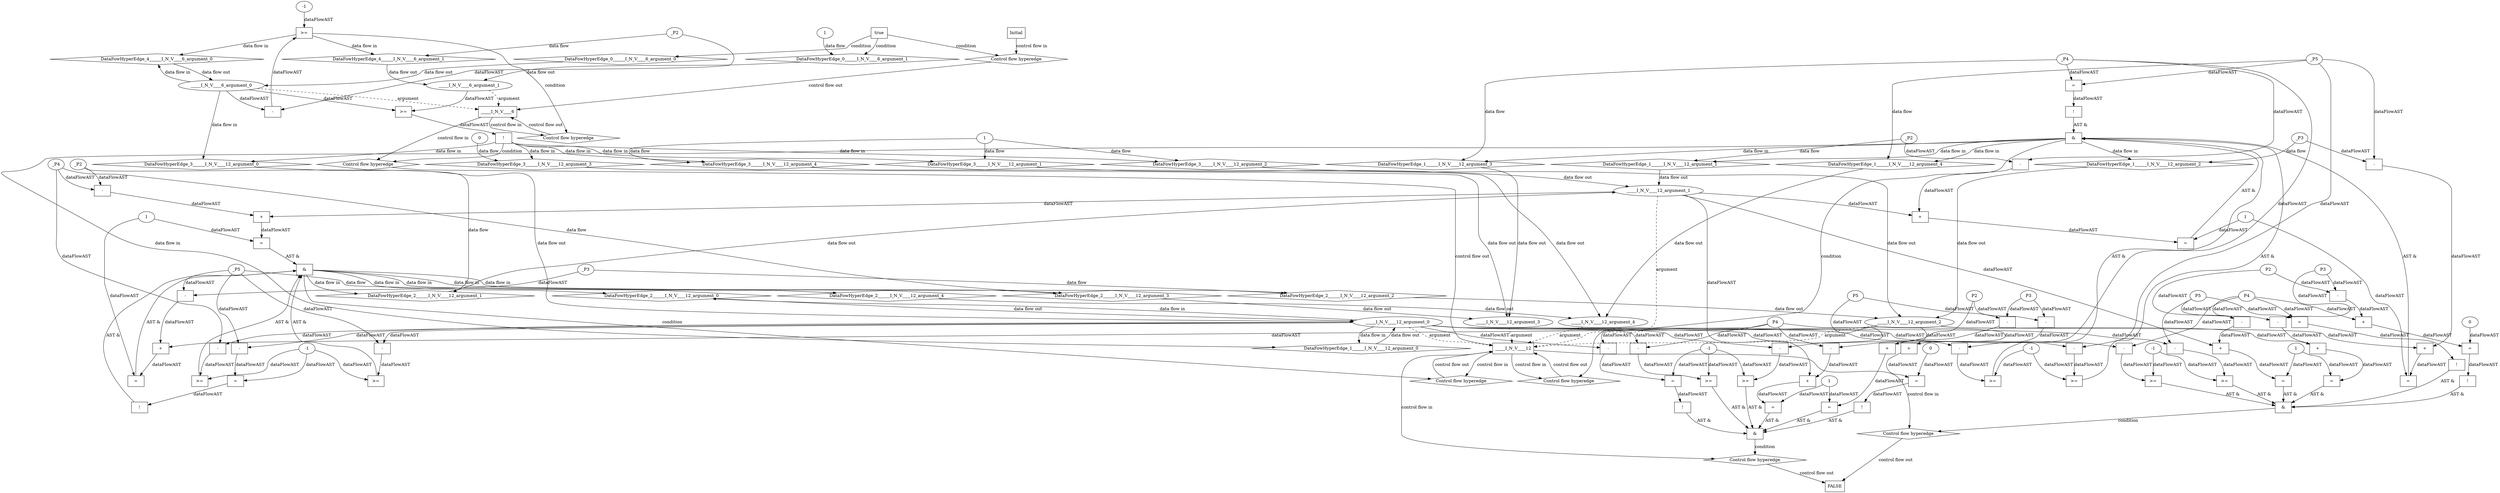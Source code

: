 digraph dag {
"_____I_N_V____12" [label="_____I_N_V____12" nodeName="_____I_N_V____12" class=cfn  shape="rect"];
"_____I_N_V____6" [label="_____I_N_V____6" nodeName="_____I_N_V____6" class=cfn  shape="rect"];
FALSE [label="FALSE" nodeName=FALSE class=cfn  shape="rect"];
Initial [label="Initial" nodeName=Initial class=cfn  shape="rect"];
ControlFowHyperEdge_0 [label="Control flow hyperedge" nodeName=ControlFowHyperEdge_0 class=controlFlowHyperEdge shape="diamond"];
"Initial" -> ControlFowHyperEdge_0 [label="control flow in"]
ControlFowHyperEdge_0 -> "_____I_N_V____6" [label="control flow out"]
ControlFowHyperEdge_1 [label="Control flow hyperedge" nodeName=ControlFowHyperEdge_1 class=controlFlowHyperEdge shape="diamond"];
"_____I_N_V____12" -> ControlFowHyperEdge_1 [label="control flow in"]
ControlFowHyperEdge_1 -> "_____I_N_V____12" [label="control flow out"]
ControlFowHyperEdge_2 [label="Control flow hyperedge" nodeName=ControlFowHyperEdge_2 class=controlFlowHyperEdge shape="diamond"];
"_____I_N_V____12" -> ControlFowHyperEdge_2 [label="control flow in"]
ControlFowHyperEdge_2 -> "_____I_N_V____12" [label="control flow out"]
ControlFowHyperEdge_3 [label="Control flow hyperedge" nodeName=ControlFowHyperEdge_3 class=controlFlowHyperEdge shape="diamond"];
"_____I_N_V____6" -> ControlFowHyperEdge_3 [label="control flow in"]
ControlFowHyperEdge_3 -> "_____I_N_V____12" [label="control flow out"]
ControlFowHyperEdge_4 [label="Control flow hyperedge" nodeName=ControlFowHyperEdge_4 class=controlFlowHyperEdge shape="diamond"];
"_____I_N_V____6" -> ControlFowHyperEdge_4 [label="control flow in"]
ControlFowHyperEdge_4 -> "_____I_N_V____6" [label="control flow out"]
ControlFowHyperEdge_5 [label="Control flow hyperedge" nodeName=ControlFowHyperEdge_5 class=controlFlowHyperEdge shape="diamond"];
"_____I_N_V____12" -> ControlFowHyperEdge_5 [label="control flow in"]
ControlFowHyperEdge_5 -> "FALSE" [label="control flow out"]
ControlFowHyperEdge_6 [label="Control flow hyperedge" nodeName=ControlFowHyperEdge_6 class=controlFlowHyperEdge shape="diamond"];
"_____I_N_V____12" -> ControlFowHyperEdge_6 [label="control flow in"]
ControlFowHyperEdge_6 -> "FALSE" [label="control flow out"]
"_____I_N_V____6_argument_0" [label="_____I_N_V____6_argument_0" nodeName=argument0 class=argument  head="_____I_N_V____6" shape="oval"];
"_____I_N_V____6_argument_0" -> "_____I_N_V____6"[label="argument" style="dashed"]
"_____I_N_V____6_argument_1" [label="_____I_N_V____6_argument_1" nodeName=argument1 class=argument  head="_____I_N_V____6" shape="oval"];
"_____I_N_V____6_argument_1" -> "_____I_N_V____6"[label="argument" style="dashed"]
"_____I_N_V____12_argument_0" [label="_____I_N_V____12_argument_0" nodeName=argument0 class=argument  head="_____I_N_V____12" shape="oval"];
"_____I_N_V____12_argument_0" -> "_____I_N_V____12"[label="argument" style="dashed"]
"_____I_N_V____12_argument_1" [label="_____I_N_V____12_argument_1" nodeName=argument1 class=argument  head="_____I_N_V____12" shape="oval"];
"_____I_N_V____12_argument_1" -> "_____I_N_V____12"[label="argument" style="dashed"]
"_____I_N_V____12_argument_2" [label="_____I_N_V____12_argument_2" nodeName=argument2 class=argument  head="_____I_N_V____12" shape="oval"];
"_____I_N_V____12_argument_2" -> "_____I_N_V____12"[label="argument" style="dashed"]
"_____I_N_V____12_argument_3" [label="_____I_N_V____12_argument_3" nodeName=argument3 class=argument  head="_____I_N_V____12" shape="oval"];
"_____I_N_V____12_argument_3" -> "_____I_N_V____12"[label="argument" style="dashed"]
"_____I_N_V____12_argument_4" [label="_____I_N_V____12_argument_4" nodeName=argument4 class=argument  head="_____I_N_V____12" shape="oval"];
"_____I_N_V____12_argument_4" -> "_____I_N_V____12"[label="argument" style="dashed"]

"true_0" [label="true" nodeName="true_0" class=true shape="rect"];
"true_0" -> "ControlFowHyperEdge_0" [label="condition"];
"xxx_____I_N_V____6___Initial_0xxxdataFlow_0_node_0" [label="1" nodeName="xxx_____I_N_V____6___Initial_0xxxdataFlow_0_node_0" class=Literal ];

"xxx_____I_N_V____6___Initial_0xxxdataFlow_0_node_0" -> "DataFowHyperEdge_0______I_N_V____6_argument_1" [label="data flow"];
"xxx_____I_N_V____12________I_N_V____12_1xxx_and" [label="&" nodeName="xxx_____I_N_V____12________I_N_V____12_1xxx_and" class=Operator shape="rect"];
"xxx_____I_N_V____12________I_N_V____12_1xxxguard1_node_0" [label="=" nodeName="xxx_____I_N_V____12________I_N_V____12_1xxxguard1_node_0" class=Operator  shape="rect"];
"xxx_____I_N_V____12________I_N_V____12_1xxxguard1_node_1" [label="+" nodeName="xxx_____I_N_V____12________I_N_V____12_1xxxguard1_node_1" class= Operator shape="rect"];
"xxx_____I_N_V____12________I_N_V____12_1xxxguard1_node_3" [label="-" nodeName="xxx_____I_N_V____12________I_N_V____12_1xxxguard1_node_3" class= Operator shape="rect"];
"xxx_____I_N_V____12________I_N_V____12_1xxxguard1_node_1" -> "xxx_____I_N_V____12________I_N_V____12_1xxxguard1_node_0"[label="dataFlowAST"]
"xxx_____I_N_V____12________I_N_V____12_1xxxguard_0_node_6" -> "xxx_____I_N_V____12________I_N_V____12_1xxxguard1_node_0"[label="dataFlowAST"]
"_____I_N_V____12_argument_2" -> "xxx_____I_N_V____12________I_N_V____12_1xxxguard1_node_1"[label="dataFlowAST"]
"xxx_____I_N_V____12________I_N_V____12_1xxxguard1_node_3" -> "xxx_____I_N_V____12________I_N_V____12_1xxxguard1_node_1"[label="dataFlowAST"]
"xxx_____I_N_V____12________I_N_V____12_1xxxdataFlow3_node_0" -> "xxx_____I_N_V____12________I_N_V____12_1xxxguard1_node_3"[label="dataFlowAST"]
"xxx_____I_N_V____12________I_N_V____12_1xxxdataFlow1_node_0" -> "xxx_____I_N_V____12________I_N_V____12_1xxxguard1_node_3"[label="dataFlowAST"]

"xxx_____I_N_V____12________I_N_V____12_1xxxguard1_node_0" -> "xxx_____I_N_V____12________I_N_V____12_1xxx_and" [label="AST &"];
"xxx_____I_N_V____12________I_N_V____12_1xxxguard3_node_0" [label=">=" nodeName="xxx_____I_N_V____12________I_N_V____12_1xxxguard3_node_0" class=Operator  shape="rect"];
"xxx_____I_N_V____12________I_N_V____12_1xxxguard3_node_1" [label="-" nodeName="xxx_____I_N_V____12________I_N_V____12_1xxxguard3_node_1" class= Operator shape="rect"];
"xxx_____I_N_V____12________I_N_V____12_1xxxguard3_node_4" [label="-1" nodeName="xxx_____I_N_V____12________I_N_V____12_1xxxguard3_node_4" class=Literal ];
"xxx_____I_N_V____12________I_N_V____12_1xxxguard3_node_1" -> "xxx_____I_N_V____12________I_N_V____12_1xxxguard3_node_0"[label="dataFlowAST"]
"xxx_____I_N_V____12________I_N_V____12_1xxxguard3_node_4" -> "xxx_____I_N_V____12________I_N_V____12_1xxxguard3_node_0"[label="dataFlowAST"]
"_____I_N_V____12_argument_0" -> "xxx_____I_N_V____12________I_N_V____12_1xxxguard3_node_1"[label="dataFlowAST"]
"xxx_____I_N_V____12________I_N_V____12_1xxxdataFlow2_node_0" -> "xxx_____I_N_V____12________I_N_V____12_1xxxguard3_node_1"[label="dataFlowAST"]

"xxx_____I_N_V____12________I_N_V____12_1xxxguard3_node_0" -> "xxx_____I_N_V____12________I_N_V____12_1xxx_and" [label="AST &"];
"xxx_____I_N_V____12________I_N_V____12_1xxxguard4_node_0" [label=">=" nodeName="xxx_____I_N_V____12________I_N_V____12_1xxxguard4_node_0" class=Operator  shape="rect"];
"xxx_____I_N_V____12________I_N_V____12_1xxxguard4_node_1" [label="-" nodeName="xxx_____I_N_V____12________I_N_V____12_1xxxguard4_node_1" class= Operator shape="rect"];
"xxx_____I_N_V____12________I_N_V____12_1xxxguard4_node_1" -> "xxx_____I_N_V____12________I_N_V____12_1xxxguard4_node_0"[label="dataFlowAST"]
"xxx_____I_N_V____12________I_N_V____12_1xxxguard3_node_4" -> "xxx_____I_N_V____12________I_N_V____12_1xxxguard4_node_0"[label="dataFlowAST"]
"_____I_N_V____12_argument_0" -> "xxx_____I_N_V____12________I_N_V____12_1xxxguard4_node_1"[label="dataFlowAST"]
"xxx_____I_N_V____12________I_N_V____12_1xxxdataFlow3_node_0" -> "xxx_____I_N_V____12________I_N_V____12_1xxxguard4_node_1"[label="dataFlowAST"]

"xxx_____I_N_V____12________I_N_V____12_1xxxguard4_node_0" -> "xxx_____I_N_V____12________I_N_V____12_1xxx_and" [label="AST &"];
"xxx_____I_N_V____12________I_N_V____12_1xxxguard2_node_0" [label="!" nodeName="xxx_____I_N_V____12________I_N_V____12_1xxxguard2_node_0" class=Operator shape="rect"];
"xxx_____I_N_V____12________I_N_V____12_1xxxguard2_node_1" [label="=" nodeName="xxx_____I_N_V____12________I_N_V____12_1xxxguard2_node_1" class=Operator  shape="rect"];
"xxx_____I_N_V____12________I_N_V____12_1xxxguard2_node_1" -> "xxx_____I_N_V____12________I_N_V____12_1xxxguard2_node_0"[label="dataFlowAST"]
"xxx_____I_N_V____12________I_N_V____12_1xxxdataFlow2_node_0" -> "xxx_____I_N_V____12________I_N_V____12_1xxxguard2_node_1"[label="dataFlowAST"]
"xxx_____I_N_V____12________I_N_V____12_1xxxdataFlow3_node_0" -> "xxx_____I_N_V____12________I_N_V____12_1xxxguard2_node_1"[label="dataFlowAST"]

"xxx_____I_N_V____12________I_N_V____12_1xxxguard2_node_0" -> "xxx_____I_N_V____12________I_N_V____12_1xxx_and" [label="AST &"];
"xxx_____I_N_V____12________I_N_V____12_1xxxguard_0_node_0" [label="=" nodeName="xxx_____I_N_V____12________I_N_V____12_1xxxguard_0_node_0" class=Operator  shape="rect"];
"xxx_____I_N_V____12________I_N_V____12_1xxxguard_0_node_1" [label="+" nodeName="xxx_____I_N_V____12________I_N_V____12_1xxxguard_0_node_1" class= Operator shape="rect"];
"xxx_____I_N_V____12________I_N_V____12_1xxxguard_0_node_3" [label="-" nodeName="xxx_____I_N_V____12________I_N_V____12_1xxxguard_0_node_3" class= Operator shape="rect"];
"xxx_____I_N_V____12________I_N_V____12_1xxxguard_0_node_6" [label="1" nodeName="xxx_____I_N_V____12________I_N_V____12_1xxxguard_0_node_6" class=Literal ];
"xxx_____I_N_V____12________I_N_V____12_1xxxguard_0_node_1" -> "xxx_____I_N_V____12________I_N_V____12_1xxxguard_0_node_0"[label="dataFlowAST"]
"xxx_____I_N_V____12________I_N_V____12_1xxxguard_0_node_6" -> "xxx_____I_N_V____12________I_N_V____12_1xxxguard_0_node_0"[label="dataFlowAST"]
"_____I_N_V____12_argument_1" -> "xxx_____I_N_V____12________I_N_V____12_1xxxguard_0_node_1"[label="dataFlowAST"]
"xxx_____I_N_V____12________I_N_V____12_1xxxguard_0_node_3" -> "xxx_____I_N_V____12________I_N_V____12_1xxxguard_0_node_1"[label="dataFlowAST"]
"xxx_____I_N_V____12________I_N_V____12_1xxxdataFlow2_node_0" -> "xxx_____I_N_V____12________I_N_V____12_1xxxguard_0_node_3"[label="dataFlowAST"]
"xxx_____I_N_V____12________I_N_V____12_1xxxdataFlow_0_node_0" -> "xxx_____I_N_V____12________I_N_V____12_1xxxguard_0_node_3"[label="dataFlowAST"]

"xxx_____I_N_V____12________I_N_V____12_1xxxguard_0_node_0" -> "xxx_____I_N_V____12________I_N_V____12_1xxx_and" [label="AST &"];
"xxx_____I_N_V____12________I_N_V____12_1xxx_and" -> "ControlFowHyperEdge_1" [label="condition"];
"xxx_____I_N_V____12________I_N_V____12_1xxxdataFlow_0_node_0" [label="_P2" nodeName="xxx_____I_N_V____12________I_N_V____12_1xxxdataFlow_0_node_0" class=Constant ];

"xxx_____I_N_V____12________I_N_V____12_1xxxdataFlow_0_node_0" -> "DataFowHyperEdge_1______I_N_V____12_argument_1" [label="data flow"];
"xxx_____I_N_V____12________I_N_V____12_1xxxdataFlow1_node_0" [label="_P3" nodeName="xxx_____I_N_V____12________I_N_V____12_1xxxdataFlow1_node_0" class=Constant ];

"xxx_____I_N_V____12________I_N_V____12_1xxxdataFlow1_node_0" -> "DataFowHyperEdge_1______I_N_V____12_argument_2" [label="data flow"];
"xxx_____I_N_V____12________I_N_V____12_1xxxdataFlow2_node_0" [label="_P4" nodeName="xxx_____I_N_V____12________I_N_V____12_1xxxdataFlow2_node_0" class=Constant ];

"xxx_____I_N_V____12________I_N_V____12_1xxxdataFlow2_node_0" -> "DataFowHyperEdge_1______I_N_V____12_argument_3" [label="data flow"];
"xxx_____I_N_V____12________I_N_V____12_1xxxdataFlow3_node_0" [label="_P5" nodeName="xxx_____I_N_V____12________I_N_V____12_1xxxdataFlow3_node_0" class=Constant ];

"xxx_____I_N_V____12________I_N_V____12_1xxxdataFlow3_node_0" -> "DataFowHyperEdge_1______I_N_V____12_argument_4" [label="data flow"];
"xxx_____I_N_V____12________I_N_V____12_2xxx_and" [label="&" nodeName="xxx_____I_N_V____12________I_N_V____12_2xxx_and" class=Operator shape="rect"];
"xxx_____I_N_V____12________I_N_V____12_2xxxguard1_node_0" [label="=" nodeName="xxx_____I_N_V____12________I_N_V____12_2xxxguard1_node_0" class=Operator  shape="rect"];
"xxx_____I_N_V____12________I_N_V____12_2xxxguard1_node_1" [label="+" nodeName="xxx_____I_N_V____12________I_N_V____12_2xxxguard1_node_1" class= Operator shape="rect"];
"xxx_____I_N_V____12________I_N_V____12_2xxxguard1_node_3" [label="-" nodeName="xxx_____I_N_V____12________I_N_V____12_2xxxguard1_node_3" class= Operator shape="rect"];
"xxx_____I_N_V____12________I_N_V____12_2xxxguard1_node_1" -> "xxx_____I_N_V____12________I_N_V____12_2xxxguard1_node_0"[label="dataFlowAST"]
"xxx_____I_N_V____12________I_N_V____12_2xxxguard_0_node_6" -> "xxx_____I_N_V____12________I_N_V____12_2xxxguard1_node_0"[label="dataFlowAST"]
"_____I_N_V____12_argument_2" -> "xxx_____I_N_V____12________I_N_V____12_2xxxguard1_node_1"[label="dataFlowAST"]
"xxx_____I_N_V____12________I_N_V____12_2xxxguard1_node_3" -> "xxx_____I_N_V____12________I_N_V____12_2xxxguard1_node_1"[label="dataFlowAST"]
"xxx_____I_N_V____12________I_N_V____12_2xxxdataFlow3_node_0" -> "xxx_____I_N_V____12________I_N_V____12_2xxxguard1_node_3"[label="dataFlowAST"]
"xxx_____I_N_V____12________I_N_V____12_2xxxdataFlow1_node_0" -> "xxx_____I_N_V____12________I_N_V____12_2xxxguard1_node_3"[label="dataFlowAST"]

"xxx_____I_N_V____12________I_N_V____12_2xxxguard1_node_0" -> "xxx_____I_N_V____12________I_N_V____12_2xxx_and" [label="AST &"];
"xxx_____I_N_V____12________I_N_V____12_2xxxguard3_node_0" [label=">=" nodeName="xxx_____I_N_V____12________I_N_V____12_2xxxguard3_node_0" class=Operator  shape="rect"];
"xxx_____I_N_V____12________I_N_V____12_2xxxguard3_node_1" [label="-" nodeName="xxx_____I_N_V____12________I_N_V____12_2xxxguard3_node_1" class= Operator shape="rect"];
"xxx_____I_N_V____12________I_N_V____12_2xxxguard3_node_1" -> "xxx_____I_N_V____12________I_N_V____12_2xxxguard3_node_0"[label="dataFlowAST"]
"xxx_____I_N_V____12________I_N_V____12_2xxxguard2_node_5" -> "xxx_____I_N_V____12________I_N_V____12_2xxxguard3_node_0"[label="dataFlowAST"]
"_____I_N_V____12_argument_0" -> "xxx_____I_N_V____12________I_N_V____12_2xxxguard3_node_1"[label="dataFlowAST"]
"xxx_____I_N_V____12________I_N_V____12_2xxxdataFlow2_node_0" -> "xxx_____I_N_V____12________I_N_V____12_2xxxguard3_node_1"[label="dataFlowAST"]

"xxx_____I_N_V____12________I_N_V____12_2xxxguard3_node_0" -> "xxx_____I_N_V____12________I_N_V____12_2xxx_and" [label="AST &"];
"xxx_____I_N_V____12________I_N_V____12_2xxxguard_0_node_0" [label="=" nodeName="xxx_____I_N_V____12________I_N_V____12_2xxxguard_0_node_0" class=Operator  shape="rect"];
"xxx_____I_N_V____12________I_N_V____12_2xxxguard_0_node_1" [label="+" nodeName="xxx_____I_N_V____12________I_N_V____12_2xxxguard_0_node_1" class= Operator shape="rect"];
"xxx_____I_N_V____12________I_N_V____12_2xxxguard_0_node_3" [label="-" nodeName="xxx_____I_N_V____12________I_N_V____12_2xxxguard_0_node_3" class= Operator shape="rect"];
"xxx_____I_N_V____12________I_N_V____12_2xxxguard_0_node_6" [label="1" nodeName="xxx_____I_N_V____12________I_N_V____12_2xxxguard_0_node_6" class=Literal ];
"xxx_____I_N_V____12________I_N_V____12_2xxxguard_0_node_1" -> "xxx_____I_N_V____12________I_N_V____12_2xxxguard_0_node_0"[label="dataFlowAST"]
"xxx_____I_N_V____12________I_N_V____12_2xxxguard_0_node_6" -> "xxx_____I_N_V____12________I_N_V____12_2xxxguard_0_node_0"[label="dataFlowAST"]
"_____I_N_V____12_argument_1" -> "xxx_____I_N_V____12________I_N_V____12_2xxxguard_0_node_1"[label="dataFlowAST"]
"xxx_____I_N_V____12________I_N_V____12_2xxxguard_0_node_3" -> "xxx_____I_N_V____12________I_N_V____12_2xxxguard_0_node_1"[label="dataFlowAST"]
"xxx_____I_N_V____12________I_N_V____12_2xxxdataFlow2_node_0" -> "xxx_____I_N_V____12________I_N_V____12_2xxxguard_0_node_3"[label="dataFlowAST"]
"xxx_____I_N_V____12________I_N_V____12_2xxxdataFlow_0_node_0" -> "xxx_____I_N_V____12________I_N_V____12_2xxxguard_0_node_3"[label="dataFlowAST"]

"xxx_____I_N_V____12________I_N_V____12_2xxxguard_0_node_0" -> "xxx_____I_N_V____12________I_N_V____12_2xxx_and" [label="AST &"];
"xxx_____I_N_V____12________I_N_V____12_2xxxguard2_node_0" [label="!" nodeName="xxx_____I_N_V____12________I_N_V____12_2xxxguard2_node_0" class=Operator shape="rect"];
"xxx_____I_N_V____12________I_N_V____12_2xxxguard2_node_1" [label="=" nodeName="xxx_____I_N_V____12________I_N_V____12_2xxxguard2_node_1" class=Operator  shape="rect"];
"xxx_____I_N_V____12________I_N_V____12_2xxxguard2_node_2" [label="-" nodeName="xxx_____I_N_V____12________I_N_V____12_2xxxguard2_node_2" class= Operator shape="rect"];
"xxx_____I_N_V____12________I_N_V____12_2xxxguard2_node_5" [label="-1" nodeName="xxx_____I_N_V____12________I_N_V____12_2xxxguard2_node_5" class=Literal ];
"xxx_____I_N_V____12________I_N_V____12_2xxxguard2_node_1" -> "xxx_____I_N_V____12________I_N_V____12_2xxxguard2_node_0"[label="dataFlowAST"]
"xxx_____I_N_V____12________I_N_V____12_2xxxguard2_node_2" -> "xxx_____I_N_V____12________I_N_V____12_2xxxguard2_node_1"[label="dataFlowAST"]
"xxx_____I_N_V____12________I_N_V____12_2xxxguard2_node_5" -> "xxx_____I_N_V____12________I_N_V____12_2xxxguard2_node_1"[label="dataFlowAST"]
"_____I_N_V____12_argument_0" -> "xxx_____I_N_V____12________I_N_V____12_2xxxguard2_node_2"[label="dataFlowAST"]
"xxx_____I_N_V____12________I_N_V____12_2xxxdataFlow3_node_0" -> "xxx_____I_N_V____12________I_N_V____12_2xxxguard2_node_2"[label="dataFlowAST"]

"xxx_____I_N_V____12________I_N_V____12_2xxxguard2_node_0" -> "xxx_____I_N_V____12________I_N_V____12_2xxx_and" [label="AST &"];
"xxx_____I_N_V____12________I_N_V____12_2xxxguard4_node_0" [label=">=" nodeName="xxx_____I_N_V____12________I_N_V____12_2xxxguard4_node_0" class=Operator  shape="rect"];
"xxx_____I_N_V____12________I_N_V____12_2xxxguard4_node_1" [label="-" nodeName="xxx_____I_N_V____12________I_N_V____12_2xxxguard4_node_1" class= Operator shape="rect"];
"xxx_____I_N_V____12________I_N_V____12_2xxxguard4_node_1" -> "xxx_____I_N_V____12________I_N_V____12_2xxxguard4_node_0"[label="dataFlowAST"]
"xxx_____I_N_V____12________I_N_V____12_2xxxguard2_node_5" -> "xxx_____I_N_V____12________I_N_V____12_2xxxguard4_node_0"[label="dataFlowAST"]
"_____I_N_V____12_argument_0" -> "xxx_____I_N_V____12________I_N_V____12_2xxxguard4_node_1"[label="dataFlowAST"]
"xxx_____I_N_V____12________I_N_V____12_2xxxdataFlow3_node_0" -> "xxx_____I_N_V____12________I_N_V____12_2xxxguard4_node_1"[label="dataFlowAST"]

"xxx_____I_N_V____12________I_N_V____12_2xxxguard4_node_0" -> "xxx_____I_N_V____12________I_N_V____12_2xxx_and" [label="AST &"];
"xxx_____I_N_V____12________I_N_V____12_2xxx_and" -> "ControlFowHyperEdge_2" [label="condition"];
"xxx_____I_N_V____12________I_N_V____12_2xxxdataFlow_0_node_0" [label="_P2" nodeName="xxx_____I_N_V____12________I_N_V____12_2xxxdataFlow_0_node_0" class=Constant ];

"xxx_____I_N_V____12________I_N_V____12_2xxxdataFlow_0_node_0" -> "DataFowHyperEdge_2______I_N_V____12_argument_1" [label="data flow"];
"xxx_____I_N_V____12________I_N_V____12_2xxxdataFlow1_node_0" [label="_P3" nodeName="xxx_____I_N_V____12________I_N_V____12_2xxxdataFlow1_node_0" class=Constant ];

"xxx_____I_N_V____12________I_N_V____12_2xxxdataFlow1_node_0" -> "DataFowHyperEdge_2______I_N_V____12_argument_2" [label="data flow"];
"xxx_____I_N_V____12________I_N_V____12_2xxxdataFlow2_node_0" [label="_P4" nodeName="xxx_____I_N_V____12________I_N_V____12_2xxxdataFlow2_node_0" class=Constant ];

"xxx_____I_N_V____12________I_N_V____12_2xxxdataFlow2_node_0" -> "DataFowHyperEdge_2______I_N_V____12_argument_3" [label="data flow"];
"xxx_____I_N_V____12________I_N_V____12_2xxxdataFlow3_node_0" [label="_P5" nodeName="xxx_____I_N_V____12________I_N_V____12_2xxxdataFlow3_node_0" class=Constant ];

"xxx_____I_N_V____12________I_N_V____12_2xxxdataFlow3_node_0" -> "DataFowHyperEdge_2______I_N_V____12_argument_4" [label="data flow"];
"xxx_____I_N_V____12________I_N_V____6_3xxxguard_0_node_0" [label="!" nodeName="xxx_____I_N_V____12________I_N_V____6_3xxxguard_0_node_0" class=Operator shape="rect"];
"xxx_____I_N_V____12________I_N_V____6_3xxxguard_0_node_1" [label=">=" nodeName="xxx_____I_N_V____12________I_N_V____6_3xxxguard_0_node_1" class=Operator  shape="rect"];
"xxx_____I_N_V____12________I_N_V____6_3xxxguard_0_node_1" -> "xxx_____I_N_V____12________I_N_V____6_3xxxguard_0_node_0"[label="dataFlowAST"]
"_____I_N_V____6_argument_0" -> "xxx_____I_N_V____12________I_N_V____6_3xxxguard_0_node_1"[label="dataFlowAST"]
"_____I_N_V____6_argument_1" -> "xxx_____I_N_V____12________I_N_V____6_3xxxguard_0_node_1"[label="dataFlowAST"]

"xxx_____I_N_V____12________I_N_V____6_3xxxguard_0_node_0" -> "ControlFowHyperEdge_3" [label="condition"];
"xxx_____I_N_V____12________I_N_V____6_3xxxdataFlow_0_node_0" [label="1" nodeName="xxx_____I_N_V____12________I_N_V____6_3xxxdataFlow_0_node_0" class=Literal ];

"xxx_____I_N_V____12________I_N_V____6_3xxxdataFlow_0_node_0" -> "DataFowHyperEdge_3______I_N_V____12_argument_1" [label="data flow"];

"xxx_____I_N_V____12________I_N_V____6_3xxxdataFlow_0_node_0" -> "DataFowHyperEdge_3______I_N_V____12_argument_2" [label="data flow"];
"xxx_____I_N_V____12________I_N_V____6_3xxxdataFlow2_node_0" [label="0" nodeName="xxx_____I_N_V____12________I_N_V____6_3xxxdataFlow2_node_0" class=Literal ];

"xxx_____I_N_V____12________I_N_V____6_3xxxdataFlow2_node_0" -> "DataFowHyperEdge_3______I_N_V____12_argument_3" [label="data flow"];

"xxx_____I_N_V____12________I_N_V____6_3xxxdataFlow_0_node_0" -> "DataFowHyperEdge_3______I_N_V____12_argument_4" [label="data flow"];
"xxx_____I_N_V____6________I_N_V____6_4xxxguard_0_node_0" [label=">=" nodeName="xxx_____I_N_V____6________I_N_V____6_4xxxguard_0_node_0" class=Operator  shape="rect"];
"xxx_____I_N_V____6________I_N_V____6_4xxxguard_0_node_1" [label="-" nodeName="xxx_____I_N_V____6________I_N_V____6_4xxxguard_0_node_1" class= Operator shape="rect"];
"xxx_____I_N_V____6________I_N_V____6_4xxxguard_0_node_4" [label="-1" nodeName="xxx_____I_N_V____6________I_N_V____6_4xxxguard_0_node_4" class=Literal ];
"xxx_____I_N_V____6________I_N_V____6_4xxxguard_0_node_1" -> "xxx_____I_N_V____6________I_N_V____6_4xxxguard_0_node_0"[label="dataFlowAST"]
"xxx_____I_N_V____6________I_N_V____6_4xxxguard_0_node_4" -> "xxx_____I_N_V____6________I_N_V____6_4xxxguard_0_node_0"[label="dataFlowAST"]
"_____I_N_V____6_argument_0" -> "xxx_____I_N_V____6________I_N_V____6_4xxxguard_0_node_1"[label="dataFlowAST"]
"xxx_____I_N_V____6________I_N_V____6_4xxxdataFlow_0_node_0" -> "xxx_____I_N_V____6________I_N_V____6_4xxxguard_0_node_1"[label="dataFlowAST"]

"xxx_____I_N_V____6________I_N_V____6_4xxxguard_0_node_0" -> "ControlFowHyperEdge_4" [label="condition"];
"xxx_____I_N_V____6________I_N_V____6_4xxxdataFlow_0_node_0" [label="_P2" nodeName="xxx_____I_N_V____6________I_N_V____6_4xxxdataFlow_0_node_0" class=Constant ];

"xxx_____I_N_V____6________I_N_V____6_4xxxdataFlow_0_node_0" -> "DataFowHyperEdge_4______I_N_V____6_argument_1" [label="data flow"];
"xxxFALSE________I_N_V____12_5xxx_and" [label="&" nodeName="xxxFALSE________I_N_V____12_5xxx_and" class=Operator shape="rect"];
"xxxFALSE________I_N_V____12_5xxxguard1_node_0" [label=">=" nodeName="xxxFALSE________I_N_V____12_5xxxguard1_node_0" class=Operator  shape="rect"];
"xxxFALSE________I_N_V____12_5xxxguard1_node_1" [label="-" nodeName="xxxFALSE________I_N_V____12_5xxxguard1_node_1" class= Operator shape="rect"];
"xxxFALSE________I_N_V____12_5xxxguard1_node_3" [label="P4" nodeName="xxxFALSE________I_N_V____12_5xxxguard1_node_3" class=Constant ];
"xxxFALSE________I_N_V____12_5xxxguard1_node_1" -> "xxxFALSE________I_N_V____12_5xxxguard1_node_0"[label="dataFlowAST"]
"xxxFALSE________I_N_V____12_5xxxguard_0_node_4" -> "xxxFALSE________I_N_V____12_5xxxguard1_node_0"[label="dataFlowAST"]
"_____I_N_V____12_argument_0" -> "xxxFALSE________I_N_V____12_5xxxguard1_node_1"[label="dataFlowAST"]
"xxxFALSE________I_N_V____12_5xxxguard1_node_3" -> "xxxFALSE________I_N_V____12_5xxxguard1_node_1"[label="dataFlowAST"]

"xxxFALSE________I_N_V____12_5xxxguard1_node_0" -> "xxxFALSE________I_N_V____12_5xxx_and" [label="AST &"];
"xxxFALSE________I_N_V____12_5xxxguard3_node_0" [label="=" nodeName="xxxFALSE________I_N_V____12_5xxxguard3_node_0" class=Operator  shape="rect"];
"xxxFALSE________I_N_V____12_5xxxguard3_node_1" [label="+" nodeName="xxxFALSE________I_N_V____12_5xxxguard3_node_1" class= Operator shape="rect"];
"xxxFALSE________I_N_V____12_5xxxguard3_node_3" [label="-" nodeName="xxxFALSE________I_N_V____12_5xxxguard3_node_3" class= Operator shape="rect"];
"xxxFALSE________I_N_V____12_5xxxguard3_node_6" [label="1" nodeName="xxxFALSE________I_N_V____12_5xxxguard3_node_6" class=Literal ];
"xxxFALSE________I_N_V____12_5xxxguard3_node_1" -> "xxxFALSE________I_N_V____12_5xxxguard3_node_0"[label="dataFlowAST"]
"xxxFALSE________I_N_V____12_5xxxguard3_node_6" -> "xxxFALSE________I_N_V____12_5xxxguard3_node_0"[label="dataFlowAST"]
"_____I_N_V____12_argument_2" -> "xxxFALSE________I_N_V____12_5xxxguard3_node_1"[label="dataFlowAST"]
"xxxFALSE________I_N_V____12_5xxxguard3_node_3" -> "xxxFALSE________I_N_V____12_5xxxguard3_node_1"[label="dataFlowAST"]
"xxxFALSE________I_N_V____12_5xxxguard_0_node_3" -> "xxxFALSE________I_N_V____12_5xxxguard3_node_3"[label="dataFlowAST"]
"xxxFALSE________I_N_V____12_5xxxguard2_node_6" -> "xxxFALSE________I_N_V____12_5xxxguard3_node_3"[label="dataFlowAST"]

"xxxFALSE________I_N_V____12_5xxxguard3_node_0" -> "xxxFALSE________I_N_V____12_5xxx_and" [label="AST &"];
"xxxFALSE________I_N_V____12_5xxxguard_0_node_0" [label=">=" nodeName="xxxFALSE________I_N_V____12_5xxxguard_0_node_0" class=Operator  shape="rect"];
"xxxFALSE________I_N_V____12_5xxxguard_0_node_1" [label="-" nodeName="xxxFALSE________I_N_V____12_5xxxguard_0_node_1" class= Operator shape="rect"];
"xxxFALSE________I_N_V____12_5xxxguard_0_node_3" [label="P5" nodeName="xxxFALSE________I_N_V____12_5xxxguard_0_node_3" class=Constant ];
"xxxFALSE________I_N_V____12_5xxxguard_0_node_4" [label="-1" nodeName="xxxFALSE________I_N_V____12_5xxxguard_0_node_4" class=Literal ];
"xxxFALSE________I_N_V____12_5xxxguard_0_node_1" -> "xxxFALSE________I_N_V____12_5xxxguard_0_node_0"[label="dataFlowAST"]
"xxxFALSE________I_N_V____12_5xxxguard_0_node_4" -> "xxxFALSE________I_N_V____12_5xxxguard_0_node_0"[label="dataFlowAST"]
"_____I_N_V____12_argument_0" -> "xxxFALSE________I_N_V____12_5xxxguard_0_node_1"[label="dataFlowAST"]
"xxxFALSE________I_N_V____12_5xxxguard_0_node_3" -> "xxxFALSE________I_N_V____12_5xxxguard_0_node_1"[label="dataFlowAST"]

"xxxFALSE________I_N_V____12_5xxxguard_0_node_0" -> "xxxFALSE________I_N_V____12_5xxx_and" [label="AST &"];
"xxxFALSE________I_N_V____12_5xxxguard4_node_0" [label="=" nodeName="xxxFALSE________I_N_V____12_5xxxguard4_node_0" class=Operator  shape="rect"];
"xxxFALSE________I_N_V____12_5xxxguard4_node_1" [label="+" nodeName="xxxFALSE________I_N_V____12_5xxxguard4_node_1" class= Operator shape="rect"];
"xxxFALSE________I_N_V____12_5xxxguard4_node_3" [label="-" nodeName="xxxFALSE________I_N_V____12_5xxxguard4_node_3" class= Operator shape="rect"];
"xxxFALSE________I_N_V____12_5xxxguard4_node_1" -> "xxxFALSE________I_N_V____12_5xxxguard4_node_0"[label="dataFlowAST"]
"xxxFALSE________I_N_V____12_5xxxguard3_node_6" -> "xxxFALSE________I_N_V____12_5xxxguard4_node_0"[label="dataFlowAST"]
"_____I_N_V____12_argument_1" -> "xxxFALSE________I_N_V____12_5xxxguard4_node_1"[label="dataFlowAST"]
"xxxFALSE________I_N_V____12_5xxxguard4_node_3" -> "xxxFALSE________I_N_V____12_5xxxguard4_node_1"[label="dataFlowAST"]
"xxxFALSE________I_N_V____12_5xxxguard1_node_3" -> "xxxFALSE________I_N_V____12_5xxxguard4_node_3"[label="dataFlowAST"]
"xxxFALSE________I_N_V____12_5xxxguard2_node_5" -> "xxxFALSE________I_N_V____12_5xxxguard4_node_3"[label="dataFlowAST"]

"xxxFALSE________I_N_V____12_5xxxguard4_node_0" -> "xxxFALSE________I_N_V____12_5xxx_and" [label="AST &"];
"xxxFALSE________I_N_V____12_5xxxguard2_node_0" [label="!" nodeName="xxxFALSE________I_N_V____12_5xxxguard2_node_0" class=Operator shape="rect"];
"xxxFALSE________I_N_V____12_5xxxguard2_node_1" [label="=" nodeName="xxxFALSE________I_N_V____12_5xxxguard2_node_1" class=Operator  shape="rect"];
"xxxFALSE________I_N_V____12_5xxxguard2_node_2" [label="+" nodeName="xxxFALSE________I_N_V____12_5xxxguard2_node_2" class= Operator shape="rect"];
"xxxFALSE________I_N_V____12_5xxxguard2_node_4" [label="-" nodeName="xxxFALSE________I_N_V____12_5xxxguard2_node_4" class= Operator shape="rect"];
"xxxFALSE________I_N_V____12_5xxxguard2_node_5" [label="P2" nodeName="xxxFALSE________I_N_V____12_5xxxguard2_node_5" class=Constant ];
"xxxFALSE________I_N_V____12_5xxxguard2_node_6" [label="P3" nodeName="xxxFALSE________I_N_V____12_5xxxguard2_node_6" class=Constant ];
"xxxFALSE________I_N_V____12_5xxxguard2_node_7" [label="0" nodeName="xxxFALSE________I_N_V____12_5xxxguard2_node_7" class=Literal ];
"xxxFALSE________I_N_V____12_5xxxguard2_node_1" -> "xxxFALSE________I_N_V____12_5xxxguard2_node_0"[label="dataFlowAST"]
"xxxFALSE________I_N_V____12_5xxxguard2_node_2" -> "xxxFALSE________I_N_V____12_5xxxguard2_node_1"[label="dataFlowAST"]
"xxxFALSE________I_N_V____12_5xxxguard2_node_7" -> "xxxFALSE________I_N_V____12_5xxxguard2_node_1"[label="dataFlowAST"]
"xxxFALSE________I_N_V____12_5xxxguard1_node_3" -> "xxxFALSE________I_N_V____12_5xxxguard2_node_2"[label="dataFlowAST"]
"xxxFALSE________I_N_V____12_5xxxguard2_node_4" -> "xxxFALSE________I_N_V____12_5xxxguard2_node_2"[label="dataFlowAST"]
"xxxFALSE________I_N_V____12_5xxxguard2_node_5" -> "xxxFALSE________I_N_V____12_5xxxguard2_node_4"[label="dataFlowAST"]
"xxxFALSE________I_N_V____12_5xxxguard2_node_6" -> "xxxFALSE________I_N_V____12_5xxxguard2_node_4"[label="dataFlowAST"]

"xxxFALSE________I_N_V____12_5xxxguard2_node_0" -> "xxxFALSE________I_N_V____12_5xxx_and" [label="AST &"];
"xxxFALSE________I_N_V____12_5xxxguard5_node_0" [label="!" nodeName="xxxFALSE________I_N_V____12_5xxxguard5_node_0" class=Operator shape="rect"];
"xxxFALSE________I_N_V____12_5xxxguard5_node_1" [label="=" nodeName="xxxFALSE________I_N_V____12_5xxxguard5_node_1" class=Operator  shape="rect"];
"xxxFALSE________I_N_V____12_5xxxguard5_node_2" [label="-" nodeName="xxxFALSE________I_N_V____12_5xxxguard5_node_2" class= Operator shape="rect"];
"xxxFALSE________I_N_V____12_5xxxguard5_node_1" -> "xxxFALSE________I_N_V____12_5xxxguard5_node_0"[label="dataFlowAST"]
"xxxFALSE________I_N_V____12_5xxxguard5_node_2" -> "xxxFALSE________I_N_V____12_5xxxguard5_node_1"[label="dataFlowAST"]
"xxxFALSE________I_N_V____12_5xxxguard_0_node_4" -> "xxxFALSE________I_N_V____12_5xxxguard5_node_1"[label="dataFlowAST"]
"_____I_N_V____12_argument_0" -> "xxxFALSE________I_N_V____12_5xxxguard5_node_2"[label="dataFlowAST"]
"xxxFALSE________I_N_V____12_5xxxguard1_node_3" -> "xxxFALSE________I_N_V____12_5xxxguard5_node_2"[label="dataFlowAST"]

"xxxFALSE________I_N_V____12_5xxxguard5_node_0" -> "xxxFALSE________I_N_V____12_5xxx_and" [label="AST &"];
"xxxFALSE________I_N_V____12_5xxx_and" -> "ControlFowHyperEdge_5" [label="condition"];
"xxxFALSE________I_N_V____12_6xxx_and" [label="&" nodeName="xxxFALSE________I_N_V____12_6xxx_and" class=Operator shape="rect"];
"xxxFALSE________I_N_V____12_6xxxguard1_node_0" [label=">=" nodeName="xxxFALSE________I_N_V____12_6xxxguard1_node_0" class=Operator  shape="rect"];
"xxxFALSE________I_N_V____12_6xxxguard1_node_1" [label="-" nodeName="xxxFALSE________I_N_V____12_6xxxguard1_node_1" class= Operator shape="rect"];
"xxxFALSE________I_N_V____12_6xxxguard1_node_3" [label="P4" nodeName="xxxFALSE________I_N_V____12_6xxxguard1_node_3" class=Constant ];
"xxxFALSE________I_N_V____12_6xxxguard1_node_1" -> "xxxFALSE________I_N_V____12_6xxxguard1_node_0"[label="dataFlowAST"]
"xxxFALSE________I_N_V____12_6xxxguard_0_node_4" -> "xxxFALSE________I_N_V____12_6xxxguard1_node_0"[label="dataFlowAST"]
"_____I_N_V____12_argument_0" -> "xxxFALSE________I_N_V____12_6xxxguard1_node_1"[label="dataFlowAST"]
"xxxFALSE________I_N_V____12_6xxxguard1_node_3" -> "xxxFALSE________I_N_V____12_6xxxguard1_node_1"[label="dataFlowAST"]

"xxxFALSE________I_N_V____12_6xxxguard1_node_0" -> "xxxFALSE________I_N_V____12_6xxx_and" [label="AST &"];
"xxxFALSE________I_N_V____12_6xxxguard2_node_0" [label="!" nodeName="xxxFALSE________I_N_V____12_6xxxguard2_node_0" class=Operator shape="rect"];
"xxxFALSE________I_N_V____12_6xxxguard2_node_1" [label="=" nodeName="xxxFALSE________I_N_V____12_6xxxguard2_node_1" class=Operator  shape="rect"];
"xxxFALSE________I_N_V____12_6xxxguard2_node_2" [label="+" nodeName="xxxFALSE________I_N_V____12_6xxxguard2_node_2" class= Operator shape="rect"];
"xxxFALSE________I_N_V____12_6xxxguard2_node_4" [label="-" nodeName="xxxFALSE________I_N_V____12_6xxxguard2_node_4" class= Operator shape="rect"];
"xxxFALSE________I_N_V____12_6xxxguard2_node_5" [label="P2" nodeName="xxxFALSE________I_N_V____12_6xxxguard2_node_5" class=Constant ];
"xxxFALSE________I_N_V____12_6xxxguard2_node_6" [label="P3" nodeName="xxxFALSE________I_N_V____12_6xxxguard2_node_6" class=Constant ];
"xxxFALSE________I_N_V____12_6xxxguard2_node_7" [label="0" nodeName="xxxFALSE________I_N_V____12_6xxxguard2_node_7" class=Literal ];
"xxxFALSE________I_N_V____12_6xxxguard2_node_1" -> "xxxFALSE________I_N_V____12_6xxxguard2_node_0"[label="dataFlowAST"]
"xxxFALSE________I_N_V____12_6xxxguard2_node_2" -> "xxxFALSE________I_N_V____12_6xxxguard2_node_1"[label="dataFlowAST"]
"xxxFALSE________I_N_V____12_6xxxguard2_node_7" -> "xxxFALSE________I_N_V____12_6xxxguard2_node_1"[label="dataFlowAST"]
"xxxFALSE________I_N_V____12_6xxxguard1_node_3" -> "xxxFALSE________I_N_V____12_6xxxguard2_node_2"[label="dataFlowAST"]
"xxxFALSE________I_N_V____12_6xxxguard2_node_4" -> "xxxFALSE________I_N_V____12_6xxxguard2_node_2"[label="dataFlowAST"]
"xxxFALSE________I_N_V____12_6xxxguard2_node_5" -> "xxxFALSE________I_N_V____12_6xxxguard2_node_4"[label="dataFlowAST"]
"xxxFALSE________I_N_V____12_6xxxguard2_node_6" -> "xxxFALSE________I_N_V____12_6xxxguard2_node_4"[label="dataFlowAST"]

"xxxFALSE________I_N_V____12_6xxxguard2_node_0" -> "xxxFALSE________I_N_V____12_6xxx_and" [label="AST &"];
"xxxFALSE________I_N_V____12_6xxxguard4_node_0" [label="=" nodeName="xxxFALSE________I_N_V____12_6xxxguard4_node_0" class=Operator  shape="rect"];
"xxxFALSE________I_N_V____12_6xxxguard4_node_1" [label="+" nodeName="xxxFALSE________I_N_V____12_6xxxguard4_node_1" class= Operator shape="rect"];
"xxxFALSE________I_N_V____12_6xxxguard4_node_3" [label="-" nodeName="xxxFALSE________I_N_V____12_6xxxguard4_node_3" class= Operator shape="rect"];
"xxxFALSE________I_N_V____12_6xxxguard4_node_1" -> "xxxFALSE________I_N_V____12_6xxxguard4_node_0"[label="dataFlowAST"]
"xxxFALSE________I_N_V____12_6xxxguard3_node_6" -> "xxxFALSE________I_N_V____12_6xxxguard4_node_0"[label="dataFlowAST"]
"_____I_N_V____12_argument_1" -> "xxxFALSE________I_N_V____12_6xxxguard4_node_1"[label="dataFlowAST"]
"xxxFALSE________I_N_V____12_6xxxguard4_node_3" -> "xxxFALSE________I_N_V____12_6xxxguard4_node_1"[label="dataFlowAST"]
"xxxFALSE________I_N_V____12_6xxxguard1_node_3" -> "xxxFALSE________I_N_V____12_6xxxguard4_node_3"[label="dataFlowAST"]
"xxxFALSE________I_N_V____12_6xxxguard2_node_5" -> "xxxFALSE________I_N_V____12_6xxxguard4_node_3"[label="dataFlowAST"]

"xxxFALSE________I_N_V____12_6xxxguard4_node_0" -> "xxxFALSE________I_N_V____12_6xxx_and" [label="AST &"];
"xxxFALSE________I_N_V____12_6xxxguard3_node_0" [label="=" nodeName="xxxFALSE________I_N_V____12_6xxxguard3_node_0" class=Operator  shape="rect"];
"xxxFALSE________I_N_V____12_6xxxguard3_node_1" [label="+" nodeName="xxxFALSE________I_N_V____12_6xxxguard3_node_1" class= Operator shape="rect"];
"xxxFALSE________I_N_V____12_6xxxguard3_node_3" [label="-" nodeName="xxxFALSE________I_N_V____12_6xxxguard3_node_3" class= Operator shape="rect"];
"xxxFALSE________I_N_V____12_6xxxguard3_node_6" [label="1" nodeName="xxxFALSE________I_N_V____12_6xxxguard3_node_6" class=Literal ];
"xxxFALSE________I_N_V____12_6xxxguard3_node_1" -> "xxxFALSE________I_N_V____12_6xxxguard3_node_0"[label="dataFlowAST"]
"xxxFALSE________I_N_V____12_6xxxguard3_node_6" -> "xxxFALSE________I_N_V____12_6xxxguard3_node_0"[label="dataFlowAST"]
"_____I_N_V____12_argument_2" -> "xxxFALSE________I_N_V____12_6xxxguard3_node_1"[label="dataFlowAST"]
"xxxFALSE________I_N_V____12_6xxxguard3_node_3" -> "xxxFALSE________I_N_V____12_6xxxguard3_node_1"[label="dataFlowAST"]
"xxxFALSE________I_N_V____12_6xxxguard_0_node_3" -> "xxxFALSE________I_N_V____12_6xxxguard3_node_3"[label="dataFlowAST"]
"xxxFALSE________I_N_V____12_6xxxguard2_node_6" -> "xxxFALSE________I_N_V____12_6xxxguard3_node_3"[label="dataFlowAST"]

"xxxFALSE________I_N_V____12_6xxxguard3_node_0" -> "xxxFALSE________I_N_V____12_6xxx_and" [label="AST &"];
"xxxFALSE________I_N_V____12_6xxxguard5_node_0" [label="!" nodeName="xxxFALSE________I_N_V____12_6xxxguard5_node_0" class=Operator shape="rect"];
"xxxFALSE________I_N_V____12_6xxxguard5_node_1" [label="=" nodeName="xxxFALSE________I_N_V____12_6xxxguard5_node_1" class=Operator  shape="rect"];
"xxxFALSE________I_N_V____12_6xxxguard5_node_1" -> "xxxFALSE________I_N_V____12_6xxxguard5_node_0"[label="dataFlowAST"]
"xxxFALSE________I_N_V____12_6xxxguard_0_node_3" -> "xxxFALSE________I_N_V____12_6xxxguard5_node_1"[label="dataFlowAST"]
"xxxFALSE________I_N_V____12_6xxxguard1_node_3" -> "xxxFALSE________I_N_V____12_6xxxguard5_node_1"[label="dataFlowAST"]

"xxxFALSE________I_N_V____12_6xxxguard5_node_0" -> "xxxFALSE________I_N_V____12_6xxx_and" [label="AST &"];
"xxxFALSE________I_N_V____12_6xxxguard_0_node_0" [label=">=" nodeName="xxxFALSE________I_N_V____12_6xxxguard_0_node_0" class=Operator  shape="rect"];
"xxxFALSE________I_N_V____12_6xxxguard_0_node_1" [label="-" nodeName="xxxFALSE________I_N_V____12_6xxxguard_0_node_1" class= Operator shape="rect"];
"xxxFALSE________I_N_V____12_6xxxguard_0_node_3" [label="P5" nodeName="xxxFALSE________I_N_V____12_6xxxguard_0_node_3" class=Constant ];
"xxxFALSE________I_N_V____12_6xxxguard_0_node_4" [label="-1" nodeName="xxxFALSE________I_N_V____12_6xxxguard_0_node_4" class=Literal ];
"xxxFALSE________I_N_V____12_6xxxguard_0_node_1" -> "xxxFALSE________I_N_V____12_6xxxguard_0_node_0"[label="dataFlowAST"]
"xxxFALSE________I_N_V____12_6xxxguard_0_node_4" -> "xxxFALSE________I_N_V____12_6xxxguard_0_node_0"[label="dataFlowAST"]
"_____I_N_V____12_argument_0" -> "xxxFALSE________I_N_V____12_6xxxguard_0_node_1"[label="dataFlowAST"]
"xxxFALSE________I_N_V____12_6xxxguard_0_node_3" -> "xxxFALSE________I_N_V____12_6xxxguard_0_node_1"[label="dataFlowAST"]

"xxxFALSE________I_N_V____12_6xxxguard_0_node_0" -> "xxxFALSE________I_N_V____12_6xxx_and" [label="AST &"];
"xxxFALSE________I_N_V____12_6xxx_and" -> "ControlFowHyperEdge_6" [label="condition"];
"DataFowHyperEdge_0______I_N_V____6_argument_0" [label="DataFowHyperEdge_0______I_N_V____6_argument_0" nodeName="DataFowHyperEdge_0______I_N_V____6_argument_0" class=DataFlowHyperedge shape="diamond"];
"DataFowHyperEdge_0______I_N_V____6_argument_0" -> "_____I_N_V____6_argument_0"[label="data flow out"]
"true_0" -> "DataFowHyperEdge_0______I_N_V____6_argument_0" [label="condition"];
"DataFowHyperEdge_0______I_N_V____6_argument_1" [label="DataFowHyperEdge_0______I_N_V____6_argument_1" nodeName="DataFowHyperEdge_0______I_N_V____6_argument_1" class=DataFlowHyperedge shape="diamond"];
"DataFowHyperEdge_0______I_N_V____6_argument_1" -> "_____I_N_V____6_argument_1"[label="data flow out"]
"true_0" -> "DataFowHyperEdge_0______I_N_V____6_argument_1" [label="condition"];
"DataFowHyperEdge_1______I_N_V____12_argument_0" [label="DataFowHyperEdge_1______I_N_V____12_argument_0" nodeName="DataFowHyperEdge_1______I_N_V____12_argument_0" class=DataFlowHyperedge shape="diamond"];
"DataFowHyperEdge_1______I_N_V____12_argument_0" -> "_____I_N_V____12_argument_0"[label="data flow out"]
"xxx_____I_N_V____12________I_N_V____12_1xxx_and" -> "DataFowHyperEdge_1______I_N_V____12_argument_0"[label="data flow in"]
"DataFowHyperEdge_1______I_N_V____12_argument_1" [label="DataFowHyperEdge_1______I_N_V____12_argument_1" nodeName="DataFowHyperEdge_1______I_N_V____12_argument_1" class=DataFlowHyperedge shape="diamond"];
"DataFowHyperEdge_1______I_N_V____12_argument_1" -> "_____I_N_V____12_argument_1"[label="data flow out"]
"xxx_____I_N_V____12________I_N_V____12_1xxx_and" -> "DataFowHyperEdge_1______I_N_V____12_argument_1"[label="data flow in"]
"DataFowHyperEdge_1______I_N_V____12_argument_2" [label="DataFowHyperEdge_1______I_N_V____12_argument_2" nodeName="DataFowHyperEdge_1______I_N_V____12_argument_2" class=DataFlowHyperedge shape="diamond"];
"DataFowHyperEdge_1______I_N_V____12_argument_2" -> "_____I_N_V____12_argument_2"[label="data flow out"]
"xxx_____I_N_V____12________I_N_V____12_1xxx_and" -> "DataFowHyperEdge_1______I_N_V____12_argument_2"[label="data flow in"]
"DataFowHyperEdge_1______I_N_V____12_argument_3" [label="DataFowHyperEdge_1______I_N_V____12_argument_3" nodeName="DataFowHyperEdge_1______I_N_V____12_argument_3" class=DataFlowHyperedge shape="diamond"];
"DataFowHyperEdge_1______I_N_V____12_argument_3" -> "_____I_N_V____12_argument_3"[label="data flow out"]
"xxx_____I_N_V____12________I_N_V____12_1xxx_and" -> "DataFowHyperEdge_1______I_N_V____12_argument_3"[label="data flow in"]
"DataFowHyperEdge_1______I_N_V____12_argument_4" [label="DataFowHyperEdge_1______I_N_V____12_argument_4" nodeName="DataFowHyperEdge_1______I_N_V____12_argument_4" class=DataFlowHyperedge shape="diamond"];
"DataFowHyperEdge_1______I_N_V____12_argument_4" -> "_____I_N_V____12_argument_4"[label="data flow out"]
"xxx_____I_N_V____12________I_N_V____12_1xxx_and" -> "DataFowHyperEdge_1______I_N_V____12_argument_4"[label="data flow in"]
"DataFowHyperEdge_2______I_N_V____12_argument_0" [label="DataFowHyperEdge_2______I_N_V____12_argument_0" nodeName="DataFowHyperEdge_2______I_N_V____12_argument_0" class=DataFlowHyperedge shape="diamond"];
"DataFowHyperEdge_2______I_N_V____12_argument_0" -> "_____I_N_V____12_argument_0"[label="data flow out"]
"xxx_____I_N_V____12________I_N_V____12_2xxx_and" -> "DataFowHyperEdge_2______I_N_V____12_argument_0"[label="data flow in"]
"DataFowHyperEdge_2______I_N_V____12_argument_1" [label="DataFowHyperEdge_2______I_N_V____12_argument_1" nodeName="DataFowHyperEdge_2______I_N_V____12_argument_1" class=DataFlowHyperedge shape="diamond"];
"DataFowHyperEdge_2______I_N_V____12_argument_1" -> "_____I_N_V____12_argument_1"[label="data flow out"]
"xxx_____I_N_V____12________I_N_V____12_2xxx_and" -> "DataFowHyperEdge_2______I_N_V____12_argument_1"[label="data flow in"]
"DataFowHyperEdge_2______I_N_V____12_argument_2" [label="DataFowHyperEdge_2______I_N_V____12_argument_2" nodeName="DataFowHyperEdge_2______I_N_V____12_argument_2" class=DataFlowHyperedge shape="diamond"];
"DataFowHyperEdge_2______I_N_V____12_argument_2" -> "_____I_N_V____12_argument_2"[label="data flow out"]
"xxx_____I_N_V____12________I_N_V____12_2xxx_and" -> "DataFowHyperEdge_2______I_N_V____12_argument_2"[label="data flow in"]
"DataFowHyperEdge_2______I_N_V____12_argument_3" [label="DataFowHyperEdge_2______I_N_V____12_argument_3" nodeName="DataFowHyperEdge_2______I_N_V____12_argument_3" class=DataFlowHyperedge shape="diamond"];
"DataFowHyperEdge_2______I_N_V____12_argument_3" -> "_____I_N_V____12_argument_3"[label="data flow out"]
"xxx_____I_N_V____12________I_N_V____12_2xxx_and" -> "DataFowHyperEdge_2______I_N_V____12_argument_3"[label="data flow in"]
"DataFowHyperEdge_2______I_N_V____12_argument_4" [label="DataFowHyperEdge_2______I_N_V____12_argument_4" nodeName="DataFowHyperEdge_2______I_N_V____12_argument_4" class=DataFlowHyperedge shape="diamond"];
"DataFowHyperEdge_2______I_N_V____12_argument_4" -> "_____I_N_V____12_argument_4"[label="data flow out"]
"xxx_____I_N_V____12________I_N_V____12_2xxx_and" -> "DataFowHyperEdge_2______I_N_V____12_argument_4"[label="data flow in"]
"DataFowHyperEdge_3______I_N_V____12_argument_0" [label="DataFowHyperEdge_3______I_N_V____12_argument_0" nodeName="DataFowHyperEdge_3______I_N_V____12_argument_0" class=DataFlowHyperedge shape="diamond"];
"DataFowHyperEdge_3______I_N_V____12_argument_0" -> "_____I_N_V____12_argument_0"[label="data flow out"]
"xxx_____I_N_V____12________I_N_V____6_3xxxguard_0_node_0" -> "DataFowHyperEdge_3______I_N_V____12_argument_0"[label="data flow in"]
"DataFowHyperEdge_3______I_N_V____12_argument_1" [label="DataFowHyperEdge_3______I_N_V____12_argument_1" nodeName="DataFowHyperEdge_3______I_N_V____12_argument_1" class=DataFlowHyperedge shape="diamond"];
"DataFowHyperEdge_3______I_N_V____12_argument_1" -> "_____I_N_V____12_argument_1"[label="data flow out"]
"xxx_____I_N_V____12________I_N_V____6_3xxxguard_0_node_0" -> "DataFowHyperEdge_3______I_N_V____12_argument_1"[label="data flow in"]
"DataFowHyperEdge_3______I_N_V____12_argument_2" [label="DataFowHyperEdge_3______I_N_V____12_argument_2" nodeName="DataFowHyperEdge_3______I_N_V____12_argument_2" class=DataFlowHyperedge shape="diamond"];
"DataFowHyperEdge_3______I_N_V____12_argument_2" -> "_____I_N_V____12_argument_2"[label="data flow out"]
"xxx_____I_N_V____12________I_N_V____6_3xxxguard_0_node_0" -> "DataFowHyperEdge_3______I_N_V____12_argument_2"[label="data flow in"]
"DataFowHyperEdge_3______I_N_V____12_argument_3" [label="DataFowHyperEdge_3______I_N_V____12_argument_3" nodeName="DataFowHyperEdge_3______I_N_V____12_argument_3" class=DataFlowHyperedge shape="diamond"];
"DataFowHyperEdge_3______I_N_V____12_argument_3" -> "_____I_N_V____12_argument_3"[label="data flow out"]
"xxx_____I_N_V____12________I_N_V____6_3xxxguard_0_node_0" -> "DataFowHyperEdge_3______I_N_V____12_argument_3"[label="data flow in"]
"DataFowHyperEdge_3______I_N_V____12_argument_4" [label="DataFowHyperEdge_3______I_N_V____12_argument_4" nodeName="DataFowHyperEdge_3______I_N_V____12_argument_4" class=DataFlowHyperedge shape="diamond"];
"DataFowHyperEdge_3______I_N_V____12_argument_4" -> "_____I_N_V____12_argument_4"[label="data flow out"]
"xxx_____I_N_V____12________I_N_V____6_3xxxguard_0_node_0" -> "DataFowHyperEdge_3______I_N_V____12_argument_4"[label="data flow in"]
"DataFowHyperEdge_4______I_N_V____6_argument_0" [label="DataFowHyperEdge_4______I_N_V____6_argument_0" nodeName="DataFowHyperEdge_4______I_N_V____6_argument_0" class=DataFlowHyperedge shape="diamond"];
"DataFowHyperEdge_4______I_N_V____6_argument_0" -> "_____I_N_V____6_argument_0"[label="data flow out"]
"xxx_____I_N_V____6________I_N_V____6_4xxxguard_0_node_0" -> "DataFowHyperEdge_4______I_N_V____6_argument_0"[label="data flow in"]
"DataFowHyperEdge_4______I_N_V____6_argument_1" [label="DataFowHyperEdge_4______I_N_V____6_argument_1" nodeName="DataFowHyperEdge_4______I_N_V____6_argument_1" class=DataFlowHyperedge shape="diamond"];
"DataFowHyperEdge_4______I_N_V____6_argument_1" -> "_____I_N_V____6_argument_1"[label="data flow out"]
"xxx_____I_N_V____6________I_N_V____6_4xxxguard_0_node_0" -> "DataFowHyperEdge_4______I_N_V____6_argument_1"[label="data flow in"]
"_____I_N_V____12_argument_0" -> "DataFowHyperEdge_1______I_N_V____12_argument_0"[label="data flow in"]
"_____I_N_V____12_argument_0" -> "DataFowHyperEdge_2______I_N_V____12_argument_0"[label="data flow in"]
"_____I_N_V____6_argument_0" -> "DataFowHyperEdge_3______I_N_V____12_argument_0"[label="data flow in"]
"_____I_N_V____6_argument_0" -> "DataFowHyperEdge_4______I_N_V____6_argument_0"[label="data flow in"]




}
